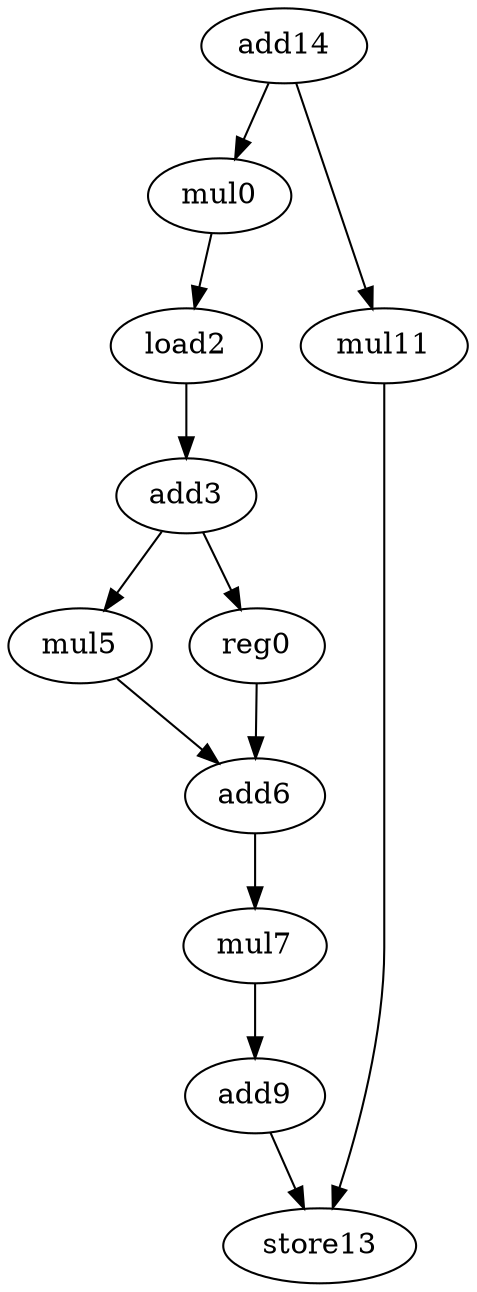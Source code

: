 digraph G {
mul0[opcode=mul];
load2[opcode=load];
add3[opcode=add];
mul5[opcode=mul];
add6[opcode=add];
mul7[opcode=mul];
add9[opcode=add];
mul11[opcode=mul];
store13[opcode=store];
add14[opcode=add];
reg0[opcode=reg];
load2->add3[operand=0]; //load->add
add3->mul5[operand=1]; //add->mul
add3->reg0
reg0->add6[operand=1]; //add->add
mul5->add6[operand=0]; //mul->add
add6->mul7[operand=0]; //add->mul
mul7->add9[operand=0]; //mul->add
add9->store13[operand=0]; //add->store
add14->mul0[operand=1]; //add->gep_mul
add14->mul11[operand=1]; //add->gep_mul
mul0->load2[operand=0]; //gep_mul->load
mul11->store13[operand=1]; //gep_mul->store
}
